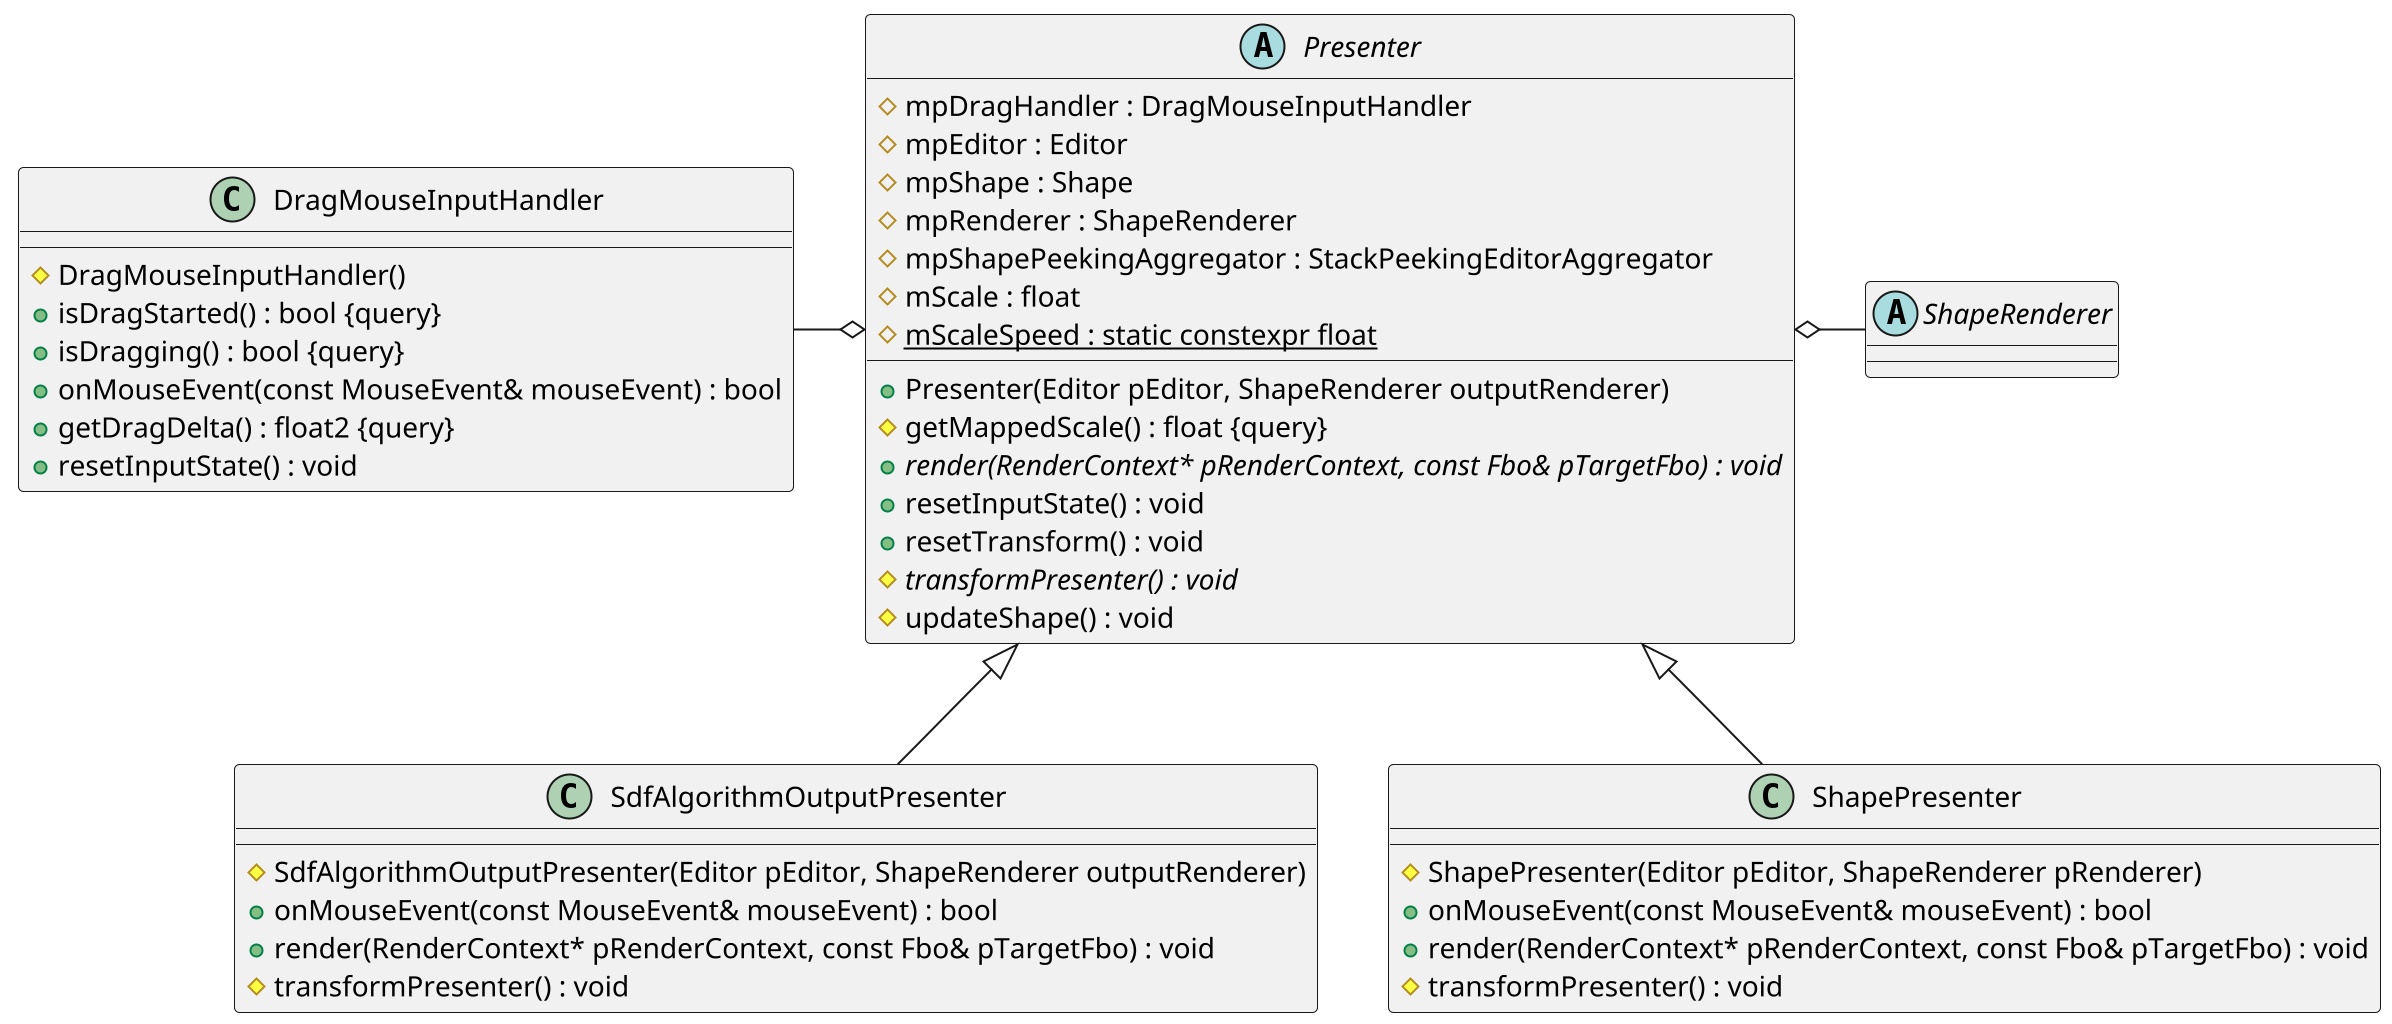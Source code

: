 @startuml

scale 2


class DragMouseInputHandler {
    #DragMouseInputHandler()
    +isDragStarted() : bool {query}
    +isDragging() : bool {query}
    +onMouseEvent(const MouseEvent& mouseEvent) : bool
    +getDragDelta() : float2 {query}
    +resetInputState() : void
}

abstract class Presenter {
    +Presenter(Editor pEditor, ShapeRenderer outputRenderer)
    #mpDragHandler : DragMouseInputHandler
    #mpEditor : Editor
    #mpShape : Shape
    #mpRenderer : ShapeRenderer
    #mpShapePeekingAggregator : StackPeekingEditorAggregator
    #getMappedScale() : float {query}
    #mScale : float
    #{static} mScaleSpeed : static constexpr float
    +{abstract} render(RenderContext* pRenderContext, const Fbo& pTargetFbo) : void
    +resetInputState() : void
    +resetTransform() : void
    #{abstract} transformPresenter() : void
    #updateShape() : void
}

class SdfAlgorithmOutputPresenter {
    #SdfAlgorithmOutputPresenter(Editor pEditor, ShapeRenderer outputRenderer)
    +onMouseEvent(const MouseEvent& mouseEvent) : bool
    +render(RenderContext* pRenderContext, const Fbo& pTargetFbo) : void
    #transformPresenter() : void
}

class ShapePresenter {
    #ShapePresenter(Editor pEditor, ShapeRenderer pRenderer)
    +onMouseEvent(const MouseEvent& mouseEvent) : bool
    +render(RenderContext* pRenderContext, const Fbo& pTargetFbo) : void
    #transformPresenter() : void
}

abstract class ShapeRenderer {
}


Presenter <|-- SdfAlgorithmOutputPresenter
Presenter <|-- ShapePresenter

DragMouseInputHandler -o Presenter
Presenter o- ShapeRenderer


@enduml
